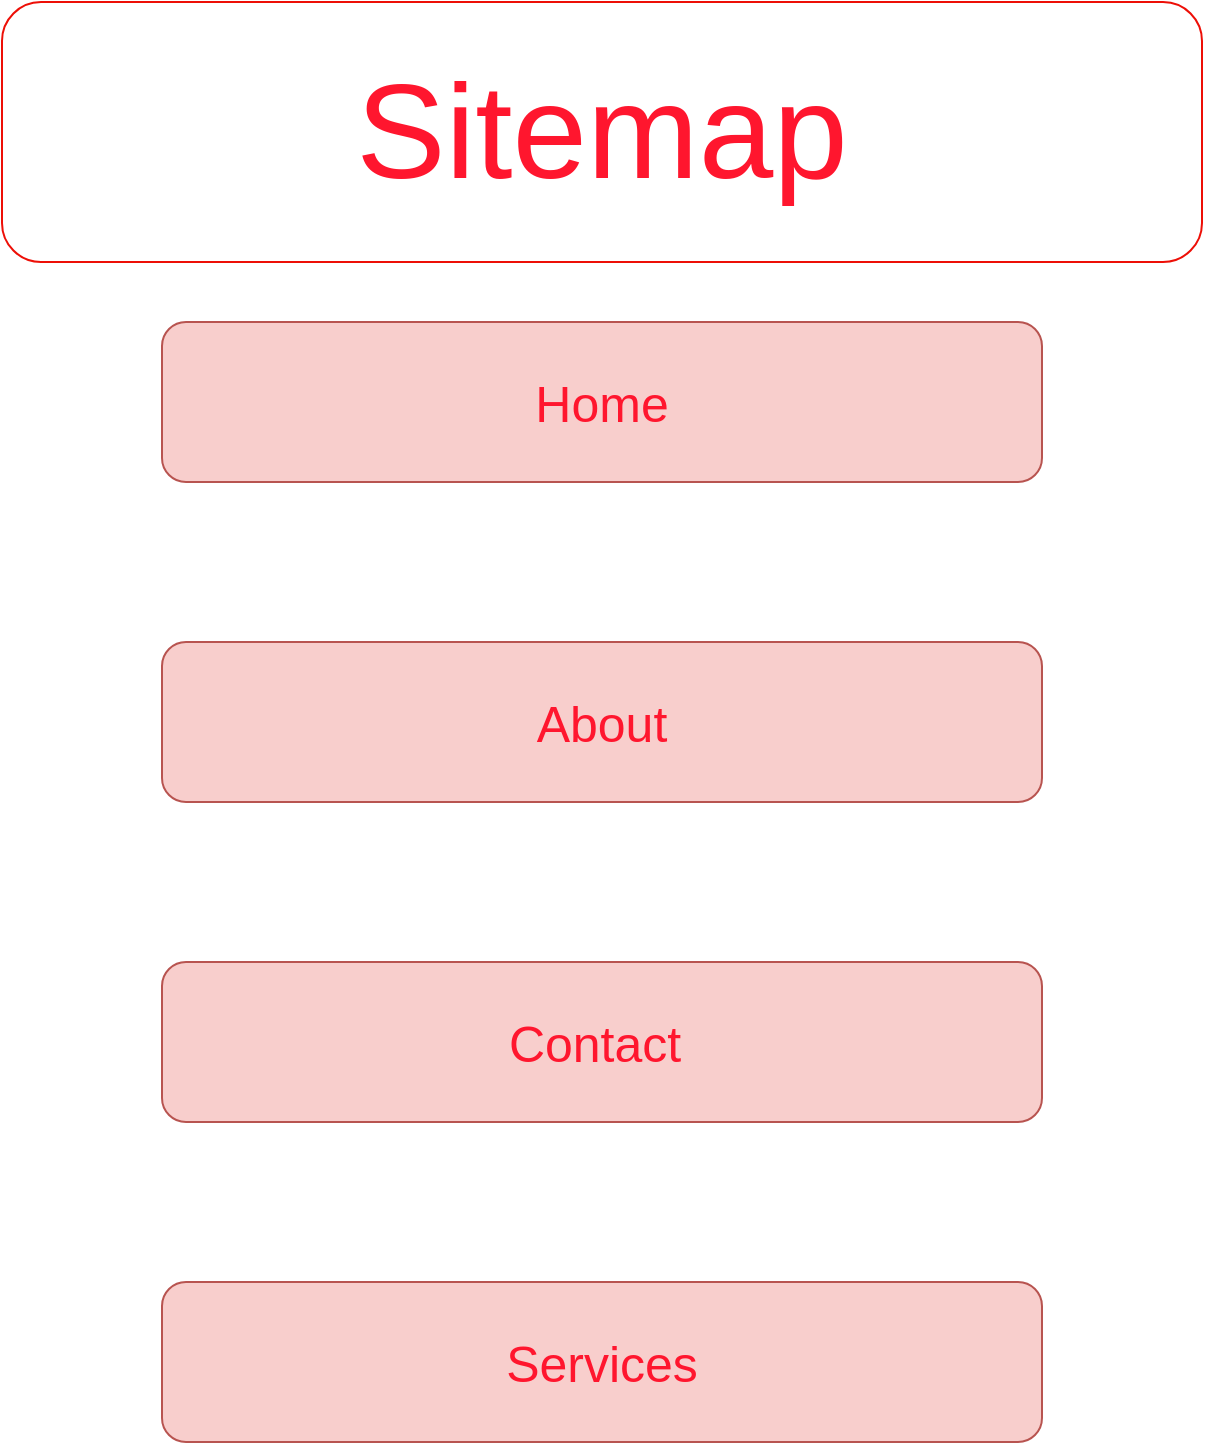 <mxfile version="28.0.3">
  <diagram name="Page-1" id="tflDqCoC4Cz72rE9Fl1N">
    <mxGraphModel grid="1" page="1" gridSize="10" guides="1" tooltips="1" connect="1" arrows="1" fold="1" pageScale="1" pageWidth="850" pageHeight="1100" math="0" shadow="0">
      <root>
        <mxCell id="0" />
        <mxCell id="1" parent="0" />
        <mxCell id="bFoAJjbe84xojHAP39Tl-9" value="&lt;font style=&quot;font-size: 25px; color: rgb(255, 22, 46);&quot;&gt;Home&lt;/font&gt;" style="rounded=1;whiteSpace=wrap;html=1;fillColor=#f8cecc;strokeColor=#b85450;" vertex="1" parent="1">
          <mxGeometry x="200" y="280" width="440" height="80" as="geometry" />
        </mxCell>
        <mxCell id="bFoAJjbe84xojHAP39Tl-16" value="&lt;font style=&quot;font-size: 25px; color: rgb(255, 22, 46);&quot;&gt;Contact&amp;nbsp;&lt;/font&gt;" style="rounded=1;whiteSpace=wrap;html=1;fillColor=#f8cecc;strokeColor=#b85450;" vertex="1" parent="1">
          <mxGeometry x="200" y="600" width="440" height="80" as="geometry" />
        </mxCell>
        <mxCell id="bFoAJjbe84xojHAP39Tl-17" value="&lt;font style=&quot;font-size: 25px; color: rgb(255, 22, 46);&quot;&gt;Services&lt;/font&gt;" style="rounded=1;whiteSpace=wrap;html=1;fillColor=#f8cecc;strokeColor=#b85450;" vertex="1" parent="1">
          <mxGeometry x="200" y="760" width="440" height="80" as="geometry" />
        </mxCell>
        <mxCell id="bFoAJjbe84xojHAP39Tl-18" value="&lt;font style=&quot;font-size: 25px; color: rgb(255, 22, 46);&quot;&gt;About&lt;/font&gt;" style="rounded=1;whiteSpace=wrap;html=1;fillColor=#f8cecc;strokeColor=#b85450;" vertex="1" parent="1">
          <mxGeometry x="200" y="440" width="440" height="80" as="geometry" />
        </mxCell>
        <mxCell id="bFoAJjbe84xojHAP39Tl-19" value="&lt;font style=&quot;font-size: 67px; color: rgb(255, 22, 46);&quot;&gt;Sitemap&lt;/font&gt;" style="rounded=1;whiteSpace=wrap;html=1;strokeColor=light-dark(#ed0f07, #914845);" vertex="1" parent="1">
          <mxGeometry x="120" y="120" width="600" height="130" as="geometry" />
        </mxCell>
      </root>
    </mxGraphModel>
  </diagram>
</mxfile>
